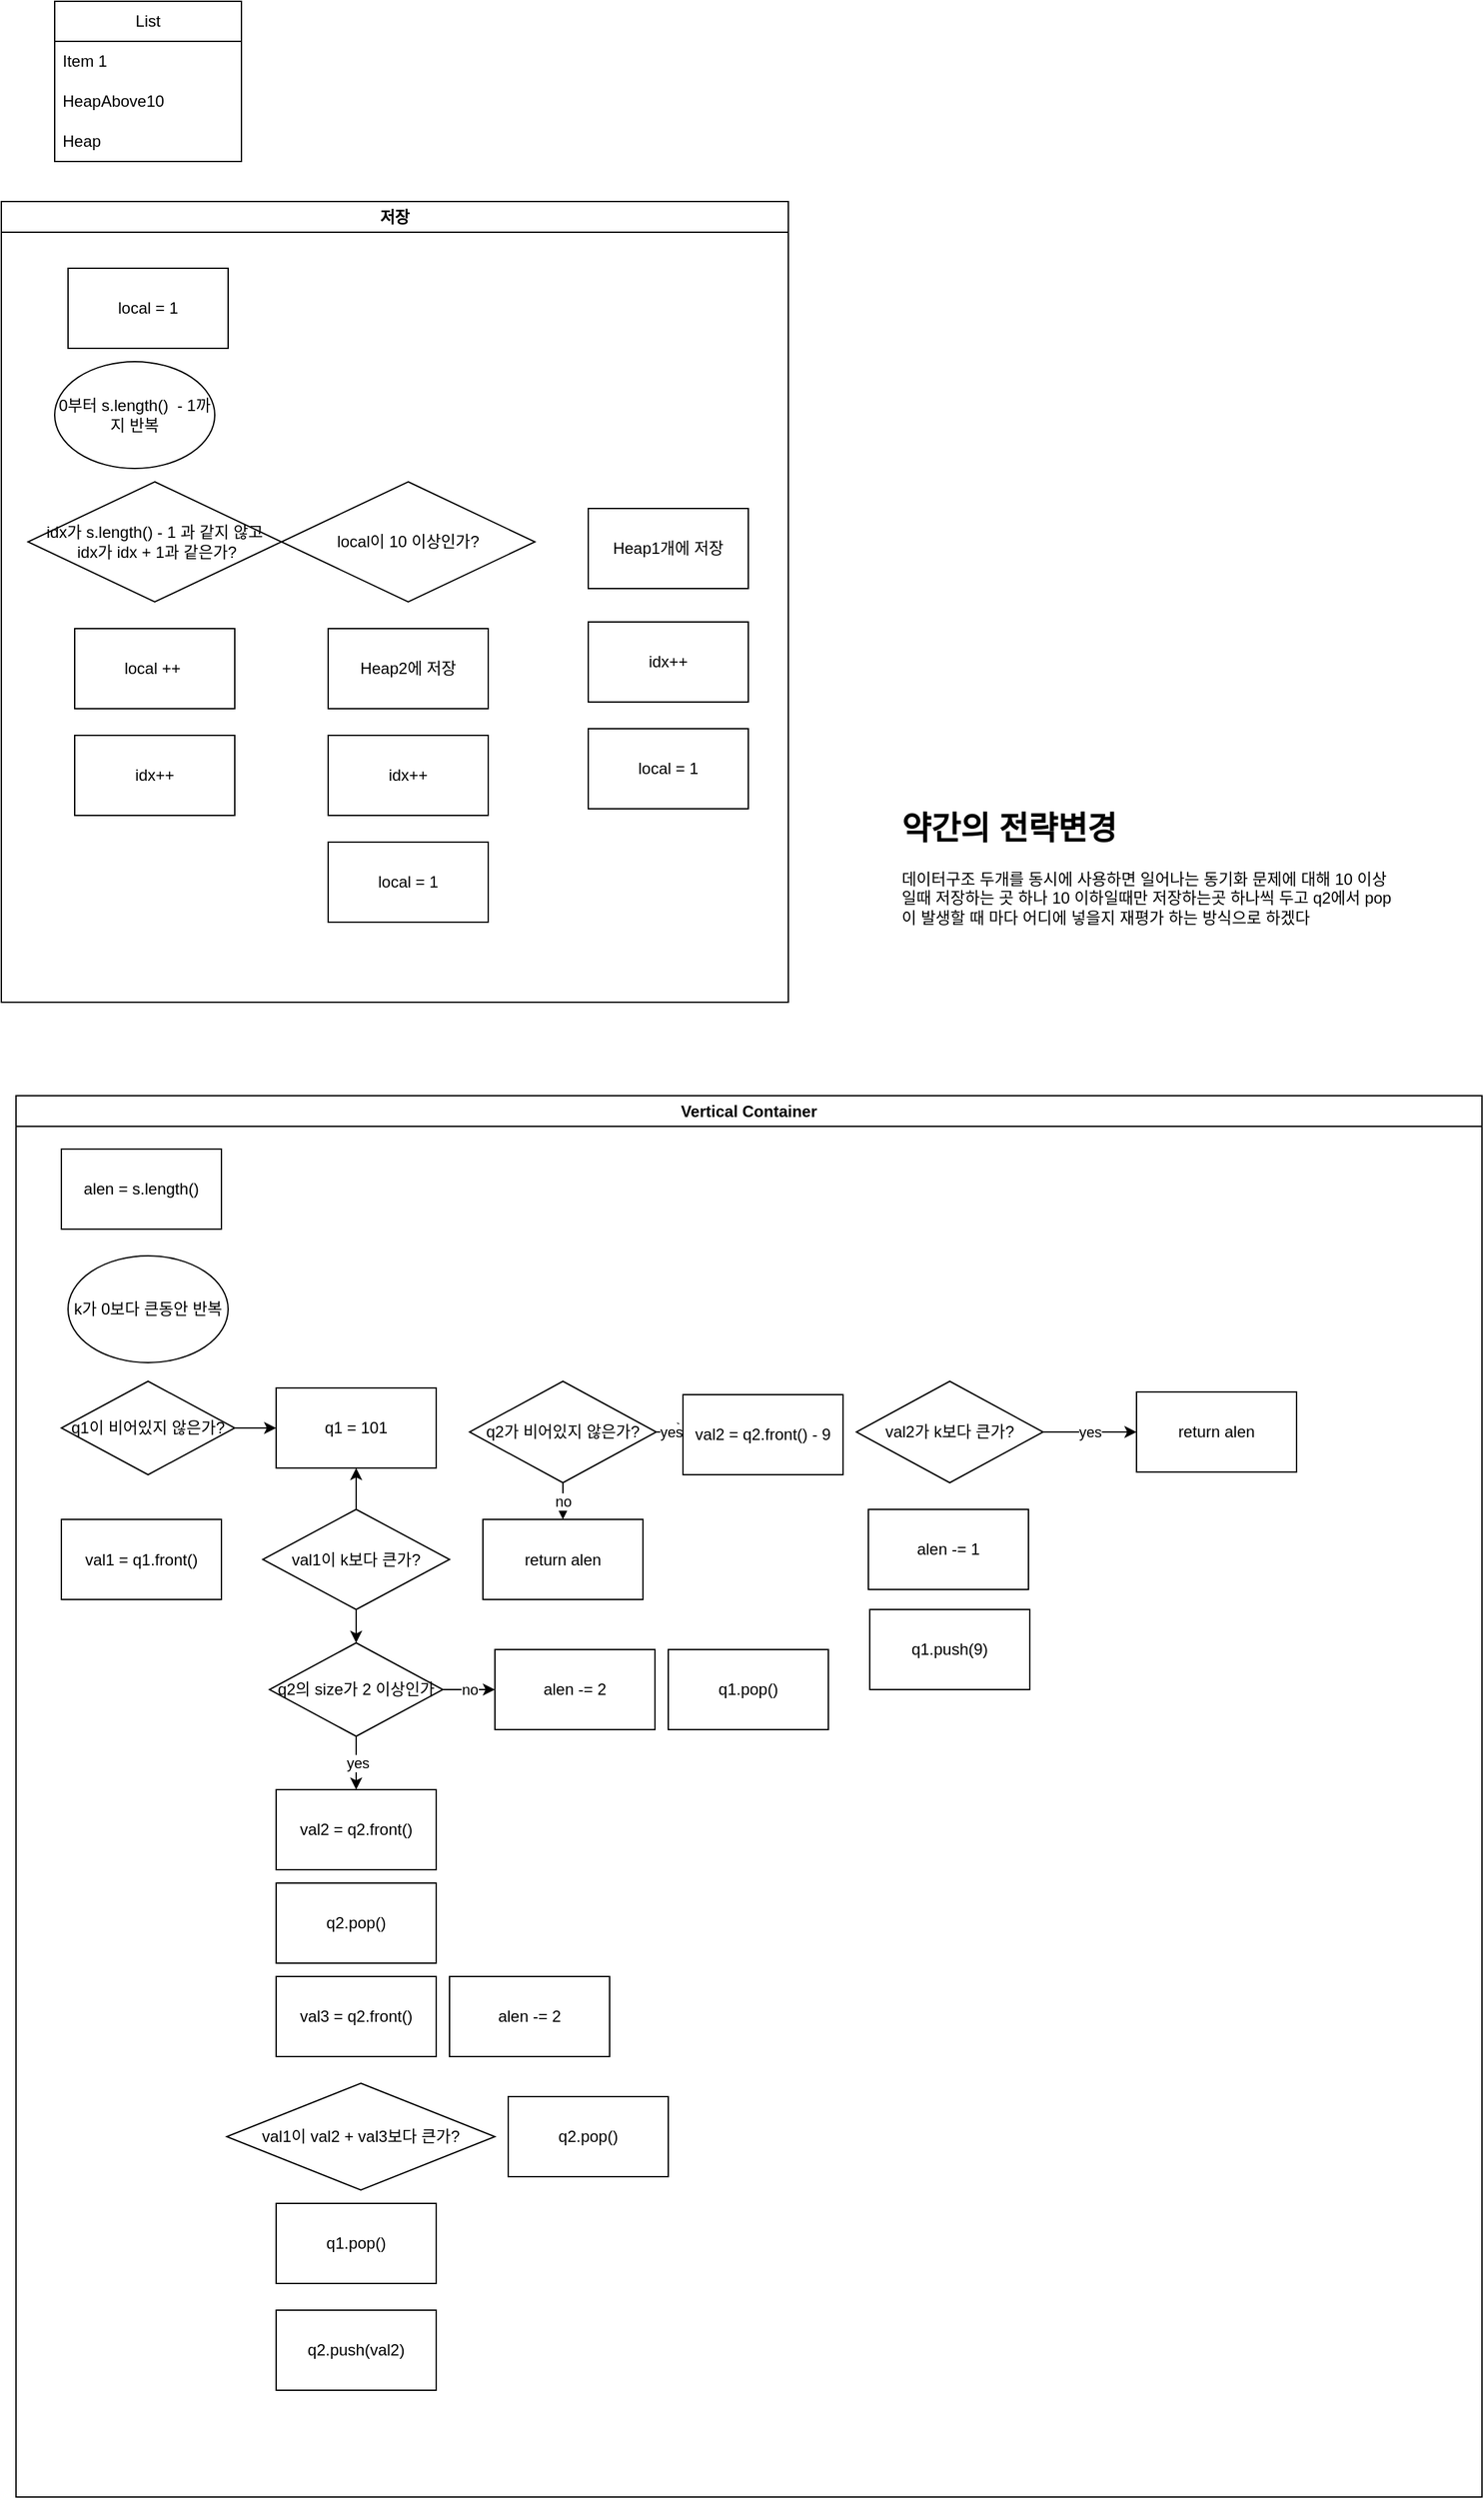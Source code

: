 <mxfile version="22.1.11" type="device">
  <diagram name="페이지-1" id="uyX7qMPs8R4ckyRfQ7Bs">
    <mxGraphModel dx="868" dy="1116" grid="1" gridSize="10" guides="1" tooltips="1" connect="1" arrows="1" fold="1" page="1" pageScale="1" pageWidth="827" pageHeight="1169" math="0" shadow="0">
      <root>
        <mxCell id="0" />
        <mxCell id="1" parent="0" />
        <mxCell id="-UHCg-n1YFDzEYOcAx65-8" value="List" style="swimlane;fontStyle=0;childLayout=stackLayout;horizontal=1;startSize=30;horizontalStack=0;resizeParent=1;resizeParentMax=0;resizeLast=0;collapsible=1;marginBottom=0;whiteSpace=wrap;html=1;" vertex="1" parent="1">
          <mxGeometry x="310" y="170" width="140" height="120" as="geometry" />
        </mxCell>
        <mxCell id="-UHCg-n1YFDzEYOcAx65-9" value="Item 1" style="text;strokeColor=none;fillColor=none;align=left;verticalAlign=middle;spacingLeft=4;spacingRight=4;overflow=hidden;points=[[0,0.5],[1,0.5]];portConstraint=eastwest;rotatable=0;whiteSpace=wrap;html=1;" vertex="1" parent="-UHCg-n1YFDzEYOcAx65-8">
          <mxGeometry y="30" width="140" height="30" as="geometry" />
        </mxCell>
        <mxCell id="-UHCg-n1YFDzEYOcAx65-10" value="HeapAbove10&amp;nbsp;" style="text;strokeColor=none;fillColor=none;align=left;verticalAlign=middle;spacingLeft=4;spacingRight=4;overflow=hidden;points=[[0,0.5],[1,0.5]];portConstraint=eastwest;rotatable=0;whiteSpace=wrap;html=1;" vertex="1" parent="-UHCg-n1YFDzEYOcAx65-8">
          <mxGeometry y="60" width="140" height="30" as="geometry" />
        </mxCell>
        <mxCell id="-UHCg-n1YFDzEYOcAx65-11" value="Heap" style="text;strokeColor=none;fillColor=none;align=left;verticalAlign=middle;spacingLeft=4;spacingRight=4;overflow=hidden;points=[[0,0.5],[1,0.5]];portConstraint=eastwest;rotatable=0;whiteSpace=wrap;html=1;" vertex="1" parent="-UHCg-n1YFDzEYOcAx65-8">
          <mxGeometry y="90" width="140" height="30" as="geometry" />
        </mxCell>
        <mxCell id="-UHCg-n1YFDzEYOcAx65-24" value="저장" style="swimlane;whiteSpace=wrap;html=1;" vertex="1" parent="1">
          <mxGeometry x="270" y="320" width="590" height="600" as="geometry" />
        </mxCell>
        <mxCell id="-UHCg-n1YFDzEYOcAx65-2" value="0부터 s.length()&amp;nbsp; - 1까지 반복" style="ellipse;whiteSpace=wrap;html=1;" vertex="1" parent="-UHCg-n1YFDzEYOcAx65-24">
          <mxGeometry x="40" y="120" width="120" height="80" as="geometry" />
        </mxCell>
        <mxCell id="-UHCg-n1YFDzEYOcAx65-6" value="Heap2에 저장" style="rounded=0;whiteSpace=wrap;html=1;" vertex="1" parent="-UHCg-n1YFDzEYOcAx65-24">
          <mxGeometry x="245" y="320" width="120" height="60" as="geometry" />
        </mxCell>
        <mxCell id="-UHCg-n1YFDzEYOcAx65-12" value="local이 10 이상인가?" style="rounded=0;whiteSpace=wrap;html=1;shape=rhombus;perimeter=rhombusPerimeter;" vertex="1" parent="-UHCg-n1YFDzEYOcAx65-24">
          <mxGeometry x="210" y="210" width="190" height="90" as="geometry" />
        </mxCell>
        <mxCell id="-UHCg-n1YFDzEYOcAx65-14" value="idx++" style="rounded=0;whiteSpace=wrap;html=1;" vertex="1" parent="-UHCg-n1YFDzEYOcAx65-24">
          <mxGeometry x="245" y="400" width="120" height="60" as="geometry" />
        </mxCell>
        <mxCell id="-UHCg-n1YFDzEYOcAx65-17" value="local = 1" style="rounded=0;whiteSpace=wrap;html=1;" vertex="1" parent="-UHCg-n1YFDzEYOcAx65-24">
          <mxGeometry x="245" y="480" width="120" height="60" as="geometry" />
        </mxCell>
        <mxCell id="-UHCg-n1YFDzEYOcAx65-13" value="Heap1개에 저장" style="rounded=0;whiteSpace=wrap;html=1;" vertex="1" parent="-UHCg-n1YFDzEYOcAx65-24">
          <mxGeometry x="440" y="230" width="120" height="60" as="geometry" />
        </mxCell>
        <mxCell id="-UHCg-n1YFDzEYOcAx65-16" value="idx++" style="rounded=0;whiteSpace=wrap;html=1;" vertex="1" parent="-UHCg-n1YFDzEYOcAx65-24">
          <mxGeometry x="440" y="315" width="120" height="60" as="geometry" />
        </mxCell>
        <mxCell id="-UHCg-n1YFDzEYOcAx65-18" value="local = 1" style="rounded=0;whiteSpace=wrap;html=1;" vertex="1" parent="-UHCg-n1YFDzEYOcAx65-24">
          <mxGeometry x="440" y="395" width="120" height="60" as="geometry" />
        </mxCell>
        <mxCell id="-UHCg-n1YFDzEYOcAx65-4" value="local ++&amp;nbsp;" style="rounded=0;whiteSpace=wrap;html=1;" vertex="1" parent="-UHCg-n1YFDzEYOcAx65-24">
          <mxGeometry x="55" y="320" width="120" height="60" as="geometry" />
        </mxCell>
        <mxCell id="-UHCg-n1YFDzEYOcAx65-7" value="idx++" style="rounded=0;whiteSpace=wrap;html=1;" vertex="1" parent="-UHCg-n1YFDzEYOcAx65-24">
          <mxGeometry x="55" y="400" width="120" height="60" as="geometry" />
        </mxCell>
        <mxCell id="-UHCg-n1YFDzEYOcAx65-3" value="idx가 s.length() - 1 과 같지 않고&lt;br&gt;&amp;nbsp;idx가 idx + 1과 같은가?" style="rounded=0;whiteSpace=wrap;html=1;shape=rhombus;perimeter=rhombusPerimeter;" vertex="1" parent="-UHCg-n1YFDzEYOcAx65-24">
          <mxGeometry x="20" y="210" width="190" height="90" as="geometry" />
        </mxCell>
        <mxCell id="-UHCg-n1YFDzEYOcAx65-1" value="local = 1" style="rounded=0;whiteSpace=wrap;html=1;" vertex="1" parent="-UHCg-n1YFDzEYOcAx65-24">
          <mxGeometry x="50" y="50" width="120" height="60" as="geometry" />
        </mxCell>
        <mxCell id="-UHCg-n1YFDzEYOcAx65-25" value="Vertical Container" style="swimlane;whiteSpace=wrap;html=1;" vertex="1" parent="1">
          <mxGeometry x="281" y="990" width="1099" height="1050" as="geometry" />
        </mxCell>
        <mxCell id="-UHCg-n1YFDzEYOcAx65-19" value="k가 0보다 큰동안 반복" style="ellipse;whiteSpace=wrap;html=1;" vertex="1" parent="-UHCg-n1YFDzEYOcAx65-25">
          <mxGeometry x="39" y="120" width="120" height="80" as="geometry" />
        </mxCell>
        <mxCell id="-UHCg-n1YFDzEYOcAx65-27" value="val1 = q1.front()" style="rounded=0;whiteSpace=wrap;html=1;" vertex="1" parent="-UHCg-n1YFDzEYOcAx65-25">
          <mxGeometry x="34" y="317.5" width="120" height="60" as="geometry" />
        </mxCell>
        <mxCell id="-UHCg-n1YFDzEYOcAx65-28" value="val2 = q2.front()" style="rounded=0;whiteSpace=wrap;html=1;" vertex="1" parent="-UHCg-n1YFDzEYOcAx65-25">
          <mxGeometry x="195" y="520" width="120" height="60" as="geometry" />
        </mxCell>
        <mxCell id="-UHCg-n1YFDzEYOcAx65-52" value="no" style="edgeStyle=orthogonalEdgeStyle;rounded=0;orthogonalLoop=1;jettySize=auto;html=1;" edge="1" parent="-UHCg-n1YFDzEYOcAx65-25" source="-UHCg-n1YFDzEYOcAx65-29" target="-UHCg-n1YFDzEYOcAx65-51">
          <mxGeometry relative="1" as="geometry" />
        </mxCell>
        <mxCell id="-UHCg-n1YFDzEYOcAx65-54" value="yes" style="edgeStyle=orthogonalEdgeStyle;rounded=0;orthogonalLoop=1;jettySize=auto;html=1;" edge="1" parent="-UHCg-n1YFDzEYOcAx65-25" source="-UHCg-n1YFDzEYOcAx65-29">
          <mxGeometry relative="1" as="geometry">
            <mxPoint x="255" y="520" as="targetPoint" />
          </mxGeometry>
        </mxCell>
        <mxCell id="-UHCg-n1YFDzEYOcAx65-29" value="q2의 size가 2 이상인가" style="rhombus;whiteSpace=wrap;html=1;" vertex="1" parent="-UHCg-n1YFDzEYOcAx65-25">
          <mxGeometry x="190" y="410" width="130" height="70" as="geometry" />
        </mxCell>
        <mxCell id="-UHCg-n1YFDzEYOcAx65-31" value="q2.pop()" style="rounded=0;whiteSpace=wrap;html=1;" vertex="1" parent="-UHCg-n1YFDzEYOcAx65-25">
          <mxGeometry x="195" y="590" width="120" height="60" as="geometry" />
        </mxCell>
        <mxCell id="-UHCg-n1YFDzEYOcAx65-33" value="val3 = q2.front()" style="whiteSpace=wrap;html=1;" vertex="1" parent="-UHCg-n1YFDzEYOcAx65-25">
          <mxGeometry x="195" y="660" width="120" height="60" as="geometry" />
        </mxCell>
        <mxCell id="-UHCg-n1YFDzEYOcAx65-42" value="" style="edgeStyle=orthogonalEdgeStyle;rounded=0;orthogonalLoop=1;jettySize=auto;html=1;" edge="1" parent="-UHCg-n1YFDzEYOcAx65-25" source="-UHCg-n1YFDzEYOcAx65-34" target="-UHCg-n1YFDzEYOcAx65-35">
          <mxGeometry relative="1" as="geometry" />
        </mxCell>
        <mxCell id="-UHCg-n1YFDzEYOcAx65-34" value="q1이 비어있지 않은가?" style="rhombus;whiteSpace=wrap;html=1;" vertex="1" parent="-UHCg-n1YFDzEYOcAx65-25">
          <mxGeometry x="34" y="214" width="130" height="70" as="geometry" />
        </mxCell>
        <mxCell id="-UHCg-n1YFDzEYOcAx65-35" value="q1 = 101" style="rounded=0;whiteSpace=wrap;html=1;" vertex="1" parent="-UHCg-n1YFDzEYOcAx65-25">
          <mxGeometry x="195" y="219" width="120" height="60" as="geometry" />
        </mxCell>
        <mxCell id="-UHCg-n1YFDzEYOcAx65-64" value="yes" style="edgeStyle=orthogonalEdgeStyle;rounded=0;orthogonalLoop=1;jettySize=auto;html=1;" edge="1" parent="-UHCg-n1YFDzEYOcAx65-25" source="-UHCg-n1YFDzEYOcAx65-37" target="-UHCg-n1YFDzEYOcAx65-43">
          <mxGeometry relative="1" as="geometry" />
        </mxCell>
        <mxCell id="-UHCg-n1YFDzEYOcAx65-66" value="no" style="edgeStyle=orthogonalEdgeStyle;rounded=0;orthogonalLoop=1;jettySize=auto;html=1;" edge="1" parent="-UHCg-n1YFDzEYOcAx65-25" source="-UHCg-n1YFDzEYOcAx65-37" target="-UHCg-n1YFDzEYOcAx65-65">
          <mxGeometry relative="1" as="geometry" />
        </mxCell>
        <mxCell id="-UHCg-n1YFDzEYOcAx65-37" value="q2가 비어있지 않은가?" style="rhombus;whiteSpace=wrap;html=1;" vertex="1" parent="-UHCg-n1YFDzEYOcAx65-25">
          <mxGeometry x="340" y="214" width="140" height="76" as="geometry" />
        </mxCell>
        <mxCell id="-UHCg-n1YFDzEYOcAx65-39" value="" style="edgeStyle=orthogonalEdgeStyle;rounded=0;orthogonalLoop=1;jettySize=auto;html=1;" edge="1" parent="-UHCg-n1YFDzEYOcAx65-25" source="-UHCg-n1YFDzEYOcAx65-38" target="-UHCg-n1YFDzEYOcAx65-35">
          <mxGeometry relative="1" as="geometry" />
        </mxCell>
        <mxCell id="-UHCg-n1YFDzEYOcAx65-50" value="" style="edgeStyle=orthogonalEdgeStyle;rounded=0;orthogonalLoop=1;jettySize=auto;html=1;" edge="1" parent="-UHCg-n1YFDzEYOcAx65-25" source="-UHCg-n1YFDzEYOcAx65-38" target="-UHCg-n1YFDzEYOcAx65-29">
          <mxGeometry relative="1" as="geometry" />
        </mxCell>
        <mxCell id="-UHCg-n1YFDzEYOcAx65-38" value="val1이 k보다 큰가?" style="rhombus;whiteSpace=wrap;html=1;" vertex="1" parent="-UHCg-n1YFDzEYOcAx65-25">
          <mxGeometry x="185" y="310" width="140" height="75" as="geometry" />
        </mxCell>
        <mxCell id="-UHCg-n1YFDzEYOcAx65-43" value="val2 = q2.front() - 9" style="rounded=0;whiteSpace=wrap;html=1;" vertex="1" parent="-UHCg-n1YFDzEYOcAx65-25">
          <mxGeometry x="500" y="224" width="120" height="60" as="geometry" />
        </mxCell>
        <mxCell id="-UHCg-n1YFDzEYOcAx65-49" value="yes" style="edgeStyle=orthogonalEdgeStyle;rounded=0;orthogonalLoop=1;jettySize=auto;html=1;" edge="1" parent="-UHCg-n1YFDzEYOcAx65-25" source="-UHCg-n1YFDzEYOcAx65-44" target="-UHCg-n1YFDzEYOcAx65-45">
          <mxGeometry relative="1" as="geometry" />
        </mxCell>
        <mxCell id="-UHCg-n1YFDzEYOcAx65-44" value="val2가 k보다 큰가?" style="rhombus;whiteSpace=wrap;html=1;" vertex="1" parent="-UHCg-n1YFDzEYOcAx65-25">
          <mxGeometry x="630" y="214" width="140" height="76" as="geometry" />
        </mxCell>
        <mxCell id="-UHCg-n1YFDzEYOcAx65-45" value="return alen" style="rounded=0;whiteSpace=wrap;html=1;" vertex="1" parent="-UHCg-n1YFDzEYOcAx65-25">
          <mxGeometry x="840" y="222" width="120" height="60" as="geometry" />
        </mxCell>
        <mxCell id="-UHCg-n1YFDzEYOcAx65-48" value="alen = s.length()" style="whiteSpace=wrap;html=1;" vertex="1" parent="-UHCg-n1YFDzEYOcAx65-25">
          <mxGeometry x="34" y="40" width="120" height="60" as="geometry" />
        </mxCell>
        <mxCell id="-UHCg-n1YFDzEYOcAx65-51" value="alen -= 2" style="whiteSpace=wrap;html=1;" vertex="1" parent="-UHCg-n1YFDzEYOcAx65-25">
          <mxGeometry x="359" y="415" width="120" height="60" as="geometry" />
        </mxCell>
        <mxCell id="-UHCg-n1YFDzEYOcAx65-56" value="q1.pop()" style="whiteSpace=wrap;html=1;" vertex="1" parent="-UHCg-n1YFDzEYOcAx65-25">
          <mxGeometry x="489" y="415" width="120" height="60" as="geometry" />
        </mxCell>
        <mxCell id="-UHCg-n1YFDzEYOcAx65-57" value="val1이 val2 + val3보다 큰가?" style="rhombus;whiteSpace=wrap;html=1;" vertex="1" parent="-UHCg-n1YFDzEYOcAx65-25">
          <mxGeometry x="158" y="740" width="201" height="80" as="geometry" />
        </mxCell>
        <mxCell id="-UHCg-n1YFDzEYOcAx65-59" value="q1.pop()" style="whiteSpace=wrap;html=1;" vertex="1" parent="-UHCg-n1YFDzEYOcAx65-25">
          <mxGeometry x="195" y="830" width="120" height="60" as="geometry" />
        </mxCell>
        <mxCell id="-UHCg-n1YFDzEYOcAx65-60" value="q2.push(val2)" style="whiteSpace=wrap;html=1;" vertex="1" parent="-UHCg-n1YFDzEYOcAx65-25">
          <mxGeometry x="195" y="910" width="120" height="60" as="geometry" />
        </mxCell>
        <mxCell id="-UHCg-n1YFDzEYOcAx65-61" value="q2.pop()" style="whiteSpace=wrap;html=1;" vertex="1" parent="-UHCg-n1YFDzEYOcAx65-25">
          <mxGeometry x="369" y="750" width="120" height="60" as="geometry" />
        </mxCell>
        <mxCell id="-UHCg-n1YFDzEYOcAx65-62" value="alen -= 2" style="whiteSpace=wrap;html=1;" vertex="1" parent="-UHCg-n1YFDzEYOcAx65-25">
          <mxGeometry x="325" y="660" width="120" height="60" as="geometry" />
        </mxCell>
        <mxCell id="-UHCg-n1YFDzEYOcAx65-65" value="return alen" style="rounded=0;whiteSpace=wrap;html=1;" vertex="1" parent="-UHCg-n1YFDzEYOcAx65-25">
          <mxGeometry x="350" y="317.5" width="120" height="60" as="geometry" />
        </mxCell>
        <mxCell id="-UHCg-n1YFDzEYOcAx65-68" value="alen -= 1" style="rounded=0;whiteSpace=wrap;html=1;" vertex="1" parent="-UHCg-n1YFDzEYOcAx65-25">
          <mxGeometry x="639" y="310" width="120" height="60" as="geometry" />
        </mxCell>
        <mxCell id="-UHCg-n1YFDzEYOcAx65-69" value="q1.push(9)" style="rounded=0;whiteSpace=wrap;html=1;" vertex="1" parent="-UHCg-n1YFDzEYOcAx65-25">
          <mxGeometry x="640" y="385" width="120" height="60" as="geometry" />
        </mxCell>
        <mxCell id="-UHCg-n1YFDzEYOcAx65-67" value="&lt;h1&gt;약간의 전략변경&lt;/h1&gt;&lt;p&gt;데이터구조 두개를 동시에 사용하면 일어나는 동기화 문제에 대해 10 이상일때 저장하는 곳 하나 10 이하일때만 저장하는곳 하나씩 두고 q2에서 pop이 발생할 때 마다 어디에 넣을지 재평가 하는 방식으로 하겠다&amp;nbsp;&lt;/p&gt;" style="text;html=1;strokeColor=none;fillColor=none;spacing=5;spacingTop=-20;whiteSpace=wrap;overflow=hidden;rounded=0;" vertex="1" parent="1">
          <mxGeometry x="940" y="770" width="380" height="180" as="geometry" />
        </mxCell>
      </root>
    </mxGraphModel>
  </diagram>
</mxfile>
